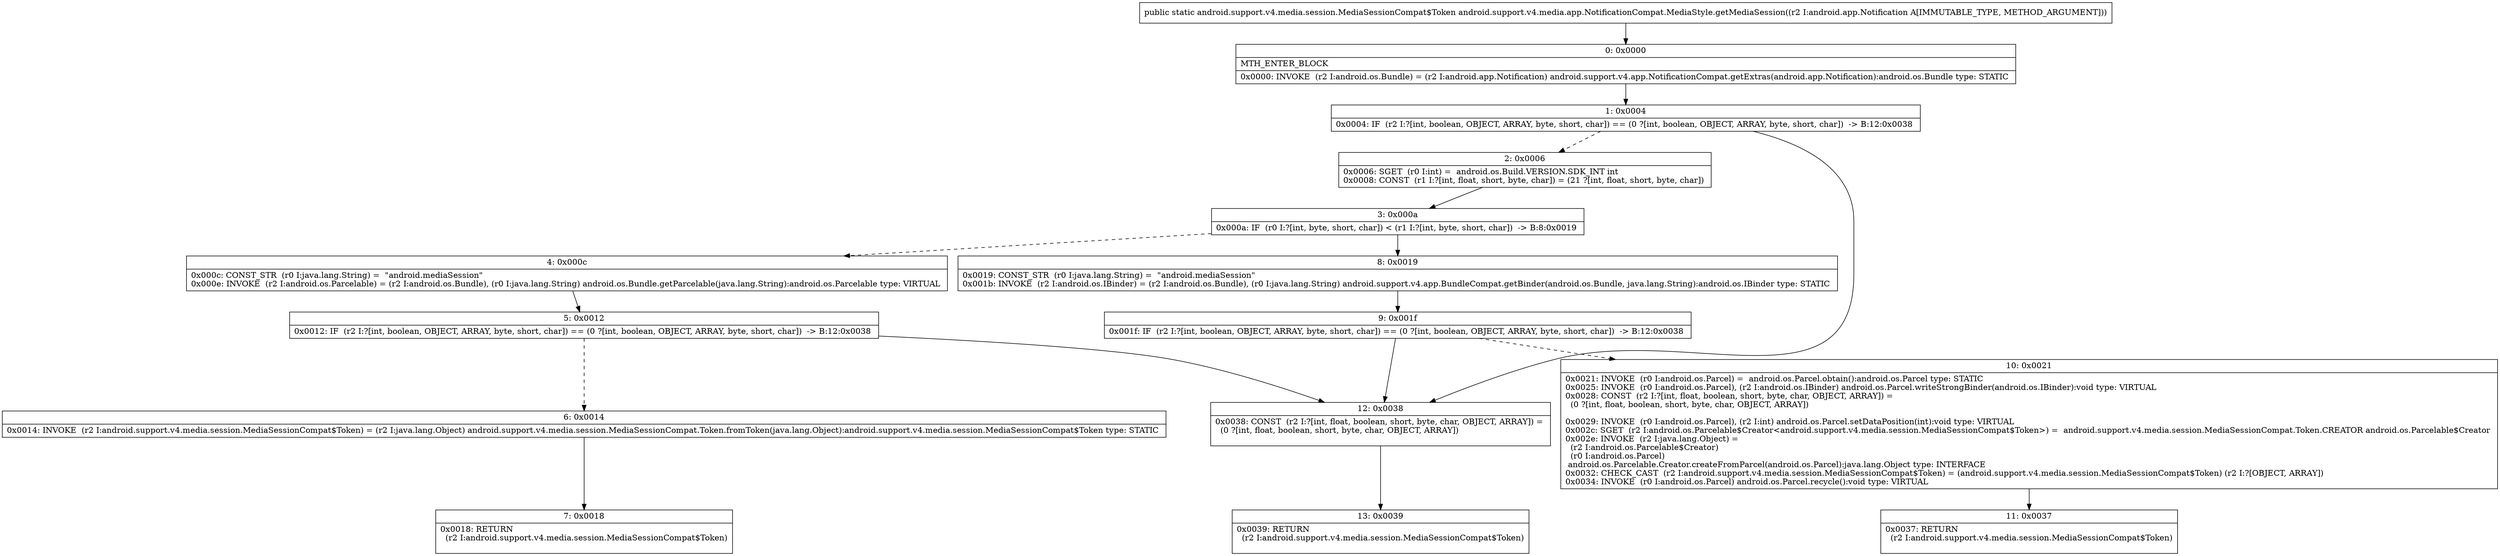 digraph "CFG forandroid.support.v4.media.app.NotificationCompat.MediaStyle.getMediaSession(Landroid\/app\/Notification;)Landroid\/support\/v4\/media\/session\/MediaSessionCompat$Token;" {
Node_0 [shape=record,label="{0\:\ 0x0000|MTH_ENTER_BLOCK\l|0x0000: INVOKE  (r2 I:android.os.Bundle) = (r2 I:android.app.Notification) android.support.v4.app.NotificationCompat.getExtras(android.app.Notification):android.os.Bundle type: STATIC \l}"];
Node_1 [shape=record,label="{1\:\ 0x0004|0x0004: IF  (r2 I:?[int, boolean, OBJECT, ARRAY, byte, short, char]) == (0 ?[int, boolean, OBJECT, ARRAY, byte, short, char])  \-\> B:12:0x0038 \l}"];
Node_2 [shape=record,label="{2\:\ 0x0006|0x0006: SGET  (r0 I:int) =  android.os.Build.VERSION.SDK_INT int \l0x0008: CONST  (r1 I:?[int, float, short, byte, char]) = (21 ?[int, float, short, byte, char]) \l}"];
Node_3 [shape=record,label="{3\:\ 0x000a|0x000a: IF  (r0 I:?[int, byte, short, char]) \< (r1 I:?[int, byte, short, char])  \-\> B:8:0x0019 \l}"];
Node_4 [shape=record,label="{4\:\ 0x000c|0x000c: CONST_STR  (r0 I:java.lang.String) =  \"android.mediaSession\" \l0x000e: INVOKE  (r2 I:android.os.Parcelable) = (r2 I:android.os.Bundle), (r0 I:java.lang.String) android.os.Bundle.getParcelable(java.lang.String):android.os.Parcelable type: VIRTUAL \l}"];
Node_5 [shape=record,label="{5\:\ 0x0012|0x0012: IF  (r2 I:?[int, boolean, OBJECT, ARRAY, byte, short, char]) == (0 ?[int, boolean, OBJECT, ARRAY, byte, short, char])  \-\> B:12:0x0038 \l}"];
Node_6 [shape=record,label="{6\:\ 0x0014|0x0014: INVOKE  (r2 I:android.support.v4.media.session.MediaSessionCompat$Token) = (r2 I:java.lang.Object) android.support.v4.media.session.MediaSessionCompat.Token.fromToken(java.lang.Object):android.support.v4.media.session.MediaSessionCompat$Token type: STATIC \l}"];
Node_7 [shape=record,label="{7\:\ 0x0018|0x0018: RETURN  \l  (r2 I:android.support.v4.media.session.MediaSessionCompat$Token)\l \l}"];
Node_8 [shape=record,label="{8\:\ 0x0019|0x0019: CONST_STR  (r0 I:java.lang.String) =  \"android.mediaSession\" \l0x001b: INVOKE  (r2 I:android.os.IBinder) = (r2 I:android.os.Bundle), (r0 I:java.lang.String) android.support.v4.app.BundleCompat.getBinder(android.os.Bundle, java.lang.String):android.os.IBinder type: STATIC \l}"];
Node_9 [shape=record,label="{9\:\ 0x001f|0x001f: IF  (r2 I:?[int, boolean, OBJECT, ARRAY, byte, short, char]) == (0 ?[int, boolean, OBJECT, ARRAY, byte, short, char])  \-\> B:12:0x0038 \l}"];
Node_10 [shape=record,label="{10\:\ 0x0021|0x0021: INVOKE  (r0 I:android.os.Parcel) =  android.os.Parcel.obtain():android.os.Parcel type: STATIC \l0x0025: INVOKE  (r0 I:android.os.Parcel), (r2 I:android.os.IBinder) android.os.Parcel.writeStrongBinder(android.os.IBinder):void type: VIRTUAL \l0x0028: CONST  (r2 I:?[int, float, boolean, short, byte, char, OBJECT, ARRAY]) = \l  (0 ?[int, float, boolean, short, byte, char, OBJECT, ARRAY])\l \l0x0029: INVOKE  (r0 I:android.os.Parcel), (r2 I:int) android.os.Parcel.setDataPosition(int):void type: VIRTUAL \l0x002c: SGET  (r2 I:android.os.Parcelable$Creator\<android.support.v4.media.session.MediaSessionCompat$Token\>) =  android.support.v4.media.session.MediaSessionCompat.Token.CREATOR android.os.Parcelable$Creator \l0x002e: INVOKE  (r2 I:java.lang.Object) = \l  (r2 I:android.os.Parcelable$Creator)\l  (r0 I:android.os.Parcel)\l android.os.Parcelable.Creator.createFromParcel(android.os.Parcel):java.lang.Object type: INTERFACE \l0x0032: CHECK_CAST  (r2 I:android.support.v4.media.session.MediaSessionCompat$Token) = (android.support.v4.media.session.MediaSessionCompat$Token) (r2 I:?[OBJECT, ARRAY]) \l0x0034: INVOKE  (r0 I:android.os.Parcel) android.os.Parcel.recycle():void type: VIRTUAL \l}"];
Node_11 [shape=record,label="{11\:\ 0x0037|0x0037: RETURN  \l  (r2 I:android.support.v4.media.session.MediaSessionCompat$Token)\l \l}"];
Node_12 [shape=record,label="{12\:\ 0x0038|0x0038: CONST  (r2 I:?[int, float, boolean, short, byte, char, OBJECT, ARRAY]) = \l  (0 ?[int, float, boolean, short, byte, char, OBJECT, ARRAY])\l \l}"];
Node_13 [shape=record,label="{13\:\ 0x0039|0x0039: RETURN  \l  (r2 I:android.support.v4.media.session.MediaSessionCompat$Token)\l \l}"];
MethodNode[shape=record,label="{public static android.support.v4.media.session.MediaSessionCompat$Token android.support.v4.media.app.NotificationCompat.MediaStyle.getMediaSession((r2 I:android.app.Notification A[IMMUTABLE_TYPE, METHOD_ARGUMENT])) }"];
MethodNode -> Node_0;
Node_0 -> Node_1;
Node_1 -> Node_2[style=dashed];
Node_1 -> Node_12;
Node_2 -> Node_3;
Node_3 -> Node_4[style=dashed];
Node_3 -> Node_8;
Node_4 -> Node_5;
Node_5 -> Node_6[style=dashed];
Node_5 -> Node_12;
Node_6 -> Node_7;
Node_8 -> Node_9;
Node_9 -> Node_10[style=dashed];
Node_9 -> Node_12;
Node_10 -> Node_11;
Node_12 -> Node_13;
}

